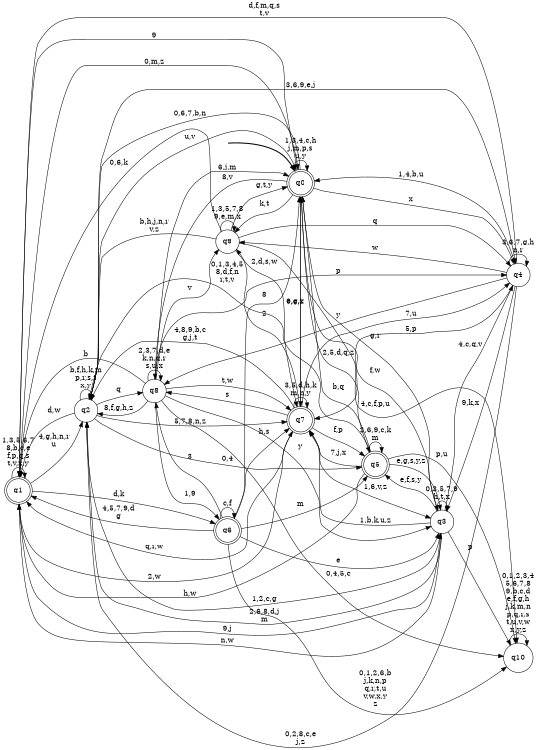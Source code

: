 digraph BlueStar {
__start0 [style = invis, shape = none, label = "", width = 0, height = 0];

rankdir=LR;
size="8,5";

s0 [style="rounded,filled", color="black", fillcolor="white" shape="doublecircle", label="q0"];
s1 [style="rounded,filled", color="black", fillcolor="white" shape="doublecircle", label="q1"];
s2 [style="filled", color="black", fillcolor="white" shape="circle", label="q2"];
s3 [style="filled", color="black", fillcolor="white" shape="circle", label="q3"];
s4 [style="filled", color="black", fillcolor="white" shape="circle", label="q4"];
s5 [style="rounded,filled", color="black", fillcolor="white" shape="doublecircle", label="q5"];
s6 [style="rounded,filled", color="black", fillcolor="white" shape="doublecircle", label="q6"];
s7 [style="rounded,filled", color="black", fillcolor="white" shape="doublecircle", label="q7"];
s8 [style="filled", color="black", fillcolor="white" shape="circle", label="q8"];
s9 [style="filled", color="black", fillcolor="white" shape="circle", label="q9"];
s10 [style="filled", color="black", fillcolor="white" shape="circle", label="q10"];
subgraph cluster_main { 
	graph [pad=".75", ranksep="0.15", nodesep="0.15"];
	 style=invis; 
	__start0 -> s0 [penwidth=2];
}
s0 -> s0 [label="1,3,4,c,h\nj,m,p,s\nu,y"];
s0 -> s1 [label="9"];
s0 -> s2 [label="0,6,7,b,n"];
s0 -> s3 [label="f,w"];
s0 -> s4 [label="x"];
s0 -> s5 [label="2,5,d,q,z"];
s0 -> s7 [label="e,g,r"];
s0 -> s8 [label="8,v"];
s0 -> s9 [label="k,t"];
s1 -> s0 [label="0,m,z"];
s1 -> s1 [label="1,3,5,6,7\n8,b,c,e\nf,p,q,s\nt,v,x,y"];
s1 -> s2 [label="4,g,h,n,r\nu"];
s1 -> s3 [label="9,j"];
s1 -> s6 [label="d,k"];
s1 -> s7 [label="2,w"];
s2 -> s0 [label="u,v"];
s2 -> s1 [label="d,w"];
s2 -> s2 [label="b,f,h,k,m\np,r,s,t\nx,y"];
s2 -> s3 [label="1,2,c,g"];
s2 -> s4 [label="3,6,9,e,j"];
s2 -> s5 [label="0,4"];
s2 -> s7 [label="5,7,8,n,z"];
s2 -> s8 [label="q"];
s3 -> s0 [label="g,r"];
s3 -> s1 [label="n,w"];
s3 -> s2 [label="2,6,8,d,j\nm"];
s3 -> s3 [label="0,3,5,7,9\nh,t,x"];
s3 -> s4 [label="4,c,q,v"];
s3 -> s5 [label="e,f,s,y"];
s3 -> s7 [label="1,b,k,u,z"];
s3 -> s10 [label="p"];
s4 -> s0 [label="1,4,b,u"];
s4 -> s1 [label="d,f,m,q,s\nt,v"];
s4 -> s2 [label="0,2,8,c,e\nj,z"];
s4 -> s3 [label="9,k,x"];
s4 -> s4 [label="3,6,7,g,h\nn,r"];
s4 -> s7 [label="5,p"];
s4 -> s8 [label="y"];
s4 -> s9 [label="w"];
s5 -> s0 [label="b,q"];
s5 -> s1 [label="h,w"];
s5 -> s2 [label="0,1,3,4,5\n8,d,f,n\nr,t,v"];
s5 -> s3 [label="e,g,s,y,z"];
s5 -> s5 [label="2,6,9,c,k\nm"];
s5 -> s7 [label="7,j,x"];
s5 -> s10 [label="p,u"];
s6 -> s0 [label="8"];
s6 -> s1 [label="4,5,7,9,d\ng"];
s6 -> s3 [label="e"];
s6 -> s5 [label="m"];
s6 -> s6 [label="c,f"];
s6 -> s7 [label="h,s"];
s6 -> s8 [label="3"];
s6 -> s10 [label="0,1,2,6,b\nj,k,n,p\nq,r,t,u\nv,w,x,y\nz"];
s7 -> s0 [label="0,e,x"];
s7 -> s1 [label="q,r,w"];
s7 -> s2 [label="4,8,9,b,c\ng,j,t"];
s7 -> s3 [label="1,6,v,z"];
s7 -> s4 [label="7,u"];
s7 -> s5 [label="f,p"];
s7 -> s7 [label="3,5,d,h,k\nm,n,y"];
s7 -> s8 [label="s"];
s7 -> s9 [label="2"];
s8 -> s0 [label="6,j,m"];
s8 -> s1 [label="b"];
s8 -> s2 [label="8,f,g,h,z"];
s8 -> s3 [label="y"];
s8 -> s4 [label="p"];
s8 -> s6 [label="1,9"];
s8 -> s7 [label="t,w"];
s8 -> s8 [label="2,3,7,d,e\nk,n,q,r\ns,u,x"];
s8 -> s9 [label="v"];
s8 -> s10 [label="0,4,5,c"];
s9 -> s0 [label="g,t,y"];
s9 -> s1 [label="0,6,k"];
s9 -> s2 [label="b,h,j,n,r\nv,z"];
s9 -> s4 [label="q"];
s9 -> s7 [label="2,d,s,w"];
s9 -> s9 [label="1,3,5,7,8\n9,e,m,x"];
s9 -> s10 [label="4,c,f,p,u"];
s10 -> s10 [label="0,1,2,3,4\n5,6,7,8\n9,b,c,d\ne,f,g,h\nj,k,m,n\np,q,r,s\nt,u,v,w\nx,y,z"];

}